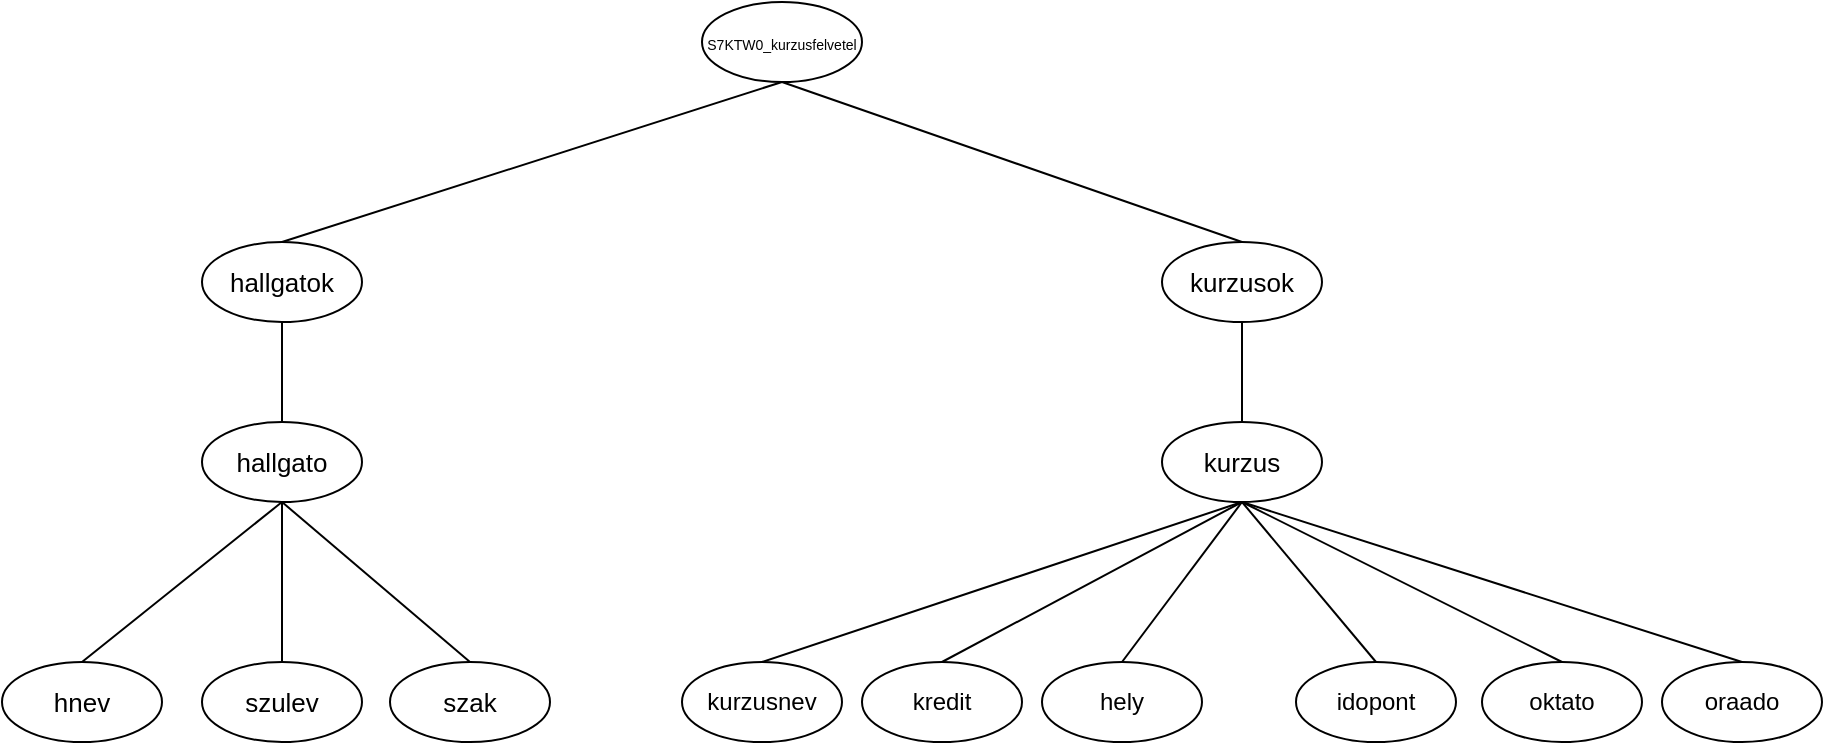 <mxfile version="24.7.17">
  <diagram name="1 oldal" id="RK6Fw8q0O25uIqAaeUpa">
    <mxGraphModel dx="1195" dy="627" grid="1" gridSize="10" guides="1" tooltips="1" connect="1" arrows="1" fold="1" page="1" pageScale="1" pageWidth="827" pageHeight="1169" math="0" shadow="0">
      <root>
        <mxCell id="0" />
        <mxCell id="1" parent="0" />
        <mxCell id="m8FIq9i-gYM38uHAfiCr-1" value="&lt;font style=&quot;font-size: 7px;&quot;&gt;S7KTW0_kurzusfelvetel&lt;/font&gt;" style="ellipse;whiteSpace=wrap;html=1;" vertex="1" parent="1">
          <mxGeometry x="530" y="20" width="80" height="40" as="geometry" />
        </mxCell>
        <mxCell id="m8FIq9i-gYM38uHAfiCr-2" value="&lt;font style=&quot;font-size: 13px;&quot;&gt;hallgatok&lt;/font&gt;" style="ellipse;whiteSpace=wrap;html=1;fontSize=13;" vertex="1" parent="1">
          <mxGeometry x="280" y="140" width="80" height="40" as="geometry" />
        </mxCell>
        <mxCell id="m8FIq9i-gYM38uHAfiCr-3" value="kurzusok" style="ellipse;whiteSpace=wrap;html=1;fontSize=13;" vertex="1" parent="1">
          <mxGeometry x="760" y="140" width="80" height="40" as="geometry" />
        </mxCell>
        <mxCell id="m8FIq9i-gYM38uHAfiCr-5" value="&lt;font style=&quot;font-size: 13px;&quot;&gt;hallgato&lt;/font&gt;" style="ellipse;whiteSpace=wrap;html=1;fontSize=13;" vertex="1" parent="1">
          <mxGeometry x="280" y="230" width="80" height="40" as="geometry" />
        </mxCell>
        <mxCell id="m8FIq9i-gYM38uHAfiCr-6" value="&lt;font style=&quot;font-size: 13px;&quot;&gt;szulev&lt;/font&gt;" style="ellipse;whiteSpace=wrap;html=1;fontSize=13;" vertex="1" parent="1">
          <mxGeometry x="280" y="350" width="80" height="40" as="geometry" />
        </mxCell>
        <mxCell id="m8FIq9i-gYM38uHAfiCr-7" value="&lt;font style=&quot;font-size: 13px;&quot;&gt;hnev&lt;/font&gt;" style="ellipse;whiteSpace=wrap;html=1;fontSize=13;" vertex="1" parent="1">
          <mxGeometry x="180" y="350" width="80" height="40" as="geometry" />
        </mxCell>
        <mxCell id="m8FIq9i-gYM38uHAfiCr-8" value="&lt;font style=&quot;font-size: 13px;&quot;&gt;szak&lt;/font&gt;" style="ellipse;whiteSpace=wrap;html=1;fontSize=13;" vertex="1" parent="1">
          <mxGeometry x="374" y="350" width="80" height="40" as="geometry" />
        </mxCell>
        <mxCell id="m8FIq9i-gYM38uHAfiCr-10" value="kurzus" style="ellipse;whiteSpace=wrap;html=1;fontSize=13;" vertex="1" parent="1">
          <mxGeometry x="760" y="230" width="80" height="40" as="geometry" />
        </mxCell>
        <mxCell id="m8FIq9i-gYM38uHAfiCr-11" value="hely" style="ellipse;whiteSpace=wrap;html=1;" vertex="1" parent="1">
          <mxGeometry x="700" y="350" width="80" height="40" as="geometry" />
        </mxCell>
        <mxCell id="m8FIq9i-gYM38uHAfiCr-12" value="kredit" style="ellipse;whiteSpace=wrap;html=1;" vertex="1" parent="1">
          <mxGeometry x="610" y="350" width="80" height="40" as="geometry" />
        </mxCell>
        <mxCell id="m8FIq9i-gYM38uHAfiCr-13" value="kurzusnev" style="ellipse;whiteSpace=wrap;html=1;" vertex="1" parent="1">
          <mxGeometry x="520" y="350" width="80" height="40" as="geometry" />
        </mxCell>
        <mxCell id="m8FIq9i-gYM38uHAfiCr-14" value="idopont" style="ellipse;whiteSpace=wrap;html=1;" vertex="1" parent="1">
          <mxGeometry x="827" y="350" width="80" height="40" as="geometry" />
        </mxCell>
        <mxCell id="m8FIq9i-gYM38uHAfiCr-15" value="oktato" style="ellipse;whiteSpace=wrap;html=1;" vertex="1" parent="1">
          <mxGeometry x="920" y="350" width="80" height="40" as="geometry" />
        </mxCell>
        <mxCell id="m8FIq9i-gYM38uHAfiCr-16" value="oraado" style="ellipse;whiteSpace=wrap;html=1;" vertex="1" parent="1">
          <mxGeometry x="1010" y="350" width="80" height="40" as="geometry" />
        </mxCell>
        <mxCell id="m8FIq9i-gYM38uHAfiCr-17" value="" style="endArrow=none;html=1;rounded=0;entryX=0.5;entryY=1;entryDx=0;entryDy=0;exitX=0.5;exitY=0;exitDx=0;exitDy=0;" edge="1" parent="1" source="m8FIq9i-gYM38uHAfiCr-2" target="m8FIq9i-gYM38uHAfiCr-1">
          <mxGeometry width="50" height="50" relative="1" as="geometry">
            <mxPoint x="620" y="290" as="sourcePoint" />
            <mxPoint x="670" y="240" as="targetPoint" />
          </mxGeometry>
        </mxCell>
        <mxCell id="m8FIq9i-gYM38uHAfiCr-18" value="" style="endArrow=none;html=1;rounded=0;entryX=0.5;entryY=0;entryDx=0;entryDy=0;exitX=0.5;exitY=1;exitDx=0;exitDy=0;" edge="1" parent="1" source="m8FIq9i-gYM38uHAfiCr-1" target="m8FIq9i-gYM38uHAfiCr-3">
          <mxGeometry width="50" height="50" relative="1" as="geometry">
            <mxPoint x="620" y="290" as="sourcePoint" />
            <mxPoint x="670" y="240" as="targetPoint" />
          </mxGeometry>
        </mxCell>
        <mxCell id="m8FIq9i-gYM38uHAfiCr-20" value="" style="endArrow=none;html=1;rounded=0;entryX=0.5;entryY=1;entryDx=0;entryDy=0;exitX=0.5;exitY=0;exitDx=0;exitDy=0;" edge="1" parent="1" source="m8FIq9i-gYM38uHAfiCr-5" target="m8FIq9i-gYM38uHAfiCr-2">
          <mxGeometry width="50" height="50" relative="1" as="geometry">
            <mxPoint x="620" y="290" as="sourcePoint" />
            <mxPoint x="320" y="240.0" as="targetPoint" />
          </mxGeometry>
        </mxCell>
        <mxCell id="m8FIq9i-gYM38uHAfiCr-21" value="" style="endArrow=none;html=1;rounded=0;entryX=0.5;entryY=1;entryDx=0;entryDy=0;exitX=0.5;exitY=0;exitDx=0;exitDy=0;" edge="1" parent="1" source="m8FIq9i-gYM38uHAfiCr-6" target="m8FIq9i-gYM38uHAfiCr-5">
          <mxGeometry width="50" height="50" relative="1" as="geometry">
            <mxPoint x="620" y="290" as="sourcePoint" />
            <mxPoint x="670" y="240" as="targetPoint" />
          </mxGeometry>
        </mxCell>
        <mxCell id="m8FIq9i-gYM38uHAfiCr-22" value="" style="endArrow=none;html=1;rounded=0;entryX=0.5;entryY=1;entryDx=0;entryDy=0;exitX=0.5;exitY=0;exitDx=0;exitDy=0;" edge="1" parent="1" source="m8FIq9i-gYM38uHAfiCr-8" target="m8FIq9i-gYM38uHAfiCr-5">
          <mxGeometry width="50" height="50" relative="1" as="geometry">
            <mxPoint x="620" y="290" as="sourcePoint" />
            <mxPoint x="670" y="240" as="targetPoint" />
          </mxGeometry>
        </mxCell>
        <mxCell id="m8FIq9i-gYM38uHAfiCr-23" value="" style="endArrow=none;html=1;rounded=0;entryX=0.5;entryY=1;entryDx=0;entryDy=0;exitX=0.5;exitY=0;exitDx=0;exitDy=0;" edge="1" parent="1" source="m8FIq9i-gYM38uHAfiCr-7" target="m8FIq9i-gYM38uHAfiCr-5">
          <mxGeometry width="50" height="50" relative="1" as="geometry">
            <mxPoint x="620" y="290" as="sourcePoint" />
            <mxPoint x="670" y="240" as="targetPoint" />
          </mxGeometry>
        </mxCell>
        <mxCell id="m8FIq9i-gYM38uHAfiCr-25" value="" style="endArrow=none;html=1;rounded=0;exitX=0.5;exitY=0;exitDx=0;exitDy=0;entryX=0.5;entryY=1;entryDx=0;entryDy=0;" edge="1" parent="1" source="m8FIq9i-gYM38uHAfiCr-10" target="m8FIq9i-gYM38uHAfiCr-3">
          <mxGeometry width="50" height="50" relative="1" as="geometry">
            <mxPoint x="620" y="290" as="sourcePoint" />
            <mxPoint x="800" y="200" as="targetPoint" />
          </mxGeometry>
        </mxCell>
        <mxCell id="m8FIq9i-gYM38uHAfiCr-26" value="" style="endArrow=none;html=1;rounded=0;entryX=0.5;entryY=1;entryDx=0;entryDy=0;exitX=0.5;exitY=0;exitDx=0;exitDy=0;" edge="1" parent="1" source="m8FIq9i-gYM38uHAfiCr-13" target="m8FIq9i-gYM38uHAfiCr-10">
          <mxGeometry width="50" height="50" relative="1" as="geometry">
            <mxPoint x="620" y="290" as="sourcePoint" />
            <mxPoint x="670" y="240" as="targetPoint" />
          </mxGeometry>
        </mxCell>
        <mxCell id="m8FIq9i-gYM38uHAfiCr-27" value="" style="endArrow=none;html=1;rounded=0;entryX=0.5;entryY=1;entryDx=0;entryDy=0;exitX=0.5;exitY=0;exitDx=0;exitDy=0;" edge="1" parent="1" source="m8FIq9i-gYM38uHAfiCr-12" target="m8FIq9i-gYM38uHAfiCr-10">
          <mxGeometry width="50" height="50" relative="1" as="geometry">
            <mxPoint x="620" y="290" as="sourcePoint" />
            <mxPoint x="670" y="240" as="targetPoint" />
          </mxGeometry>
        </mxCell>
        <mxCell id="m8FIq9i-gYM38uHAfiCr-28" value="" style="endArrow=none;html=1;rounded=0;entryX=0.5;entryY=1;entryDx=0;entryDy=0;exitX=0.5;exitY=0;exitDx=0;exitDy=0;" edge="1" parent="1" source="m8FIq9i-gYM38uHAfiCr-11" target="m8FIq9i-gYM38uHAfiCr-10">
          <mxGeometry width="50" height="50" relative="1" as="geometry">
            <mxPoint x="620" y="290" as="sourcePoint" />
            <mxPoint x="670" y="240" as="targetPoint" />
          </mxGeometry>
        </mxCell>
        <mxCell id="m8FIq9i-gYM38uHAfiCr-29" value="" style="endArrow=none;html=1;rounded=0;entryX=0.5;entryY=1;entryDx=0;entryDy=0;exitX=0.5;exitY=0;exitDx=0;exitDy=0;" edge="1" parent="1" source="m8FIq9i-gYM38uHAfiCr-14" target="m8FIq9i-gYM38uHAfiCr-10">
          <mxGeometry width="50" height="50" relative="1" as="geometry">
            <mxPoint x="620" y="290" as="sourcePoint" />
            <mxPoint x="670" y="240" as="targetPoint" />
          </mxGeometry>
        </mxCell>
        <mxCell id="m8FIq9i-gYM38uHAfiCr-30" value="" style="endArrow=none;html=1;rounded=0;entryX=0.5;entryY=1;entryDx=0;entryDy=0;exitX=0.5;exitY=0;exitDx=0;exitDy=0;" edge="1" parent="1" source="m8FIq9i-gYM38uHAfiCr-15" target="m8FIq9i-gYM38uHAfiCr-10">
          <mxGeometry width="50" height="50" relative="1" as="geometry">
            <mxPoint x="620" y="290" as="sourcePoint" />
            <mxPoint x="670" y="240" as="targetPoint" />
          </mxGeometry>
        </mxCell>
        <mxCell id="m8FIq9i-gYM38uHAfiCr-31" value="" style="endArrow=none;html=1;rounded=0;entryX=0.5;entryY=1;entryDx=0;entryDy=0;exitX=0.5;exitY=0;exitDx=0;exitDy=0;" edge="1" parent="1" source="m8FIq9i-gYM38uHAfiCr-16" target="m8FIq9i-gYM38uHAfiCr-10">
          <mxGeometry width="50" height="50" relative="1" as="geometry">
            <mxPoint x="620" y="290" as="sourcePoint" />
            <mxPoint x="670" y="240" as="targetPoint" />
          </mxGeometry>
        </mxCell>
      </root>
    </mxGraphModel>
  </diagram>
</mxfile>
